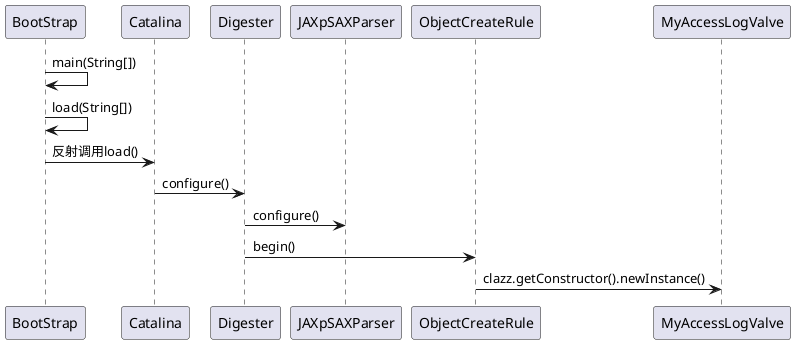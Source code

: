 @startuml

BootStrap -> BootStrap: main(String[])
BootStrap -> BootStrap: load(String[])
BootStrap -> Catalina: 反射调用load()
Catalina -> Digester: configure()
Digester -> JAXpSAXParser: configure()
Digester -> ObjectCreateRule: begin()
ObjectCreateRule -> MyAccessLogValve: clazz.getConstructor().newInstance()

@enduml